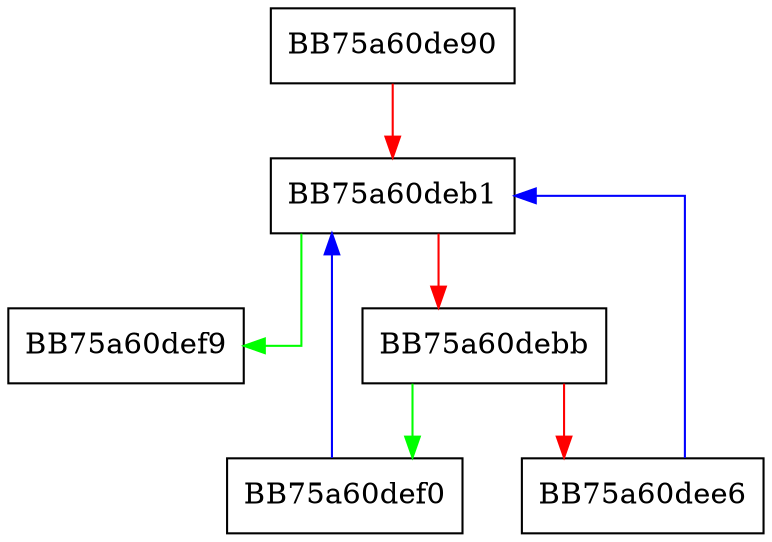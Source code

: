 digraph stop {
  node [shape="box"];
  graph [splines=ortho];
  BB75a60de90 -> BB75a60deb1 [color="red"];
  BB75a60deb1 -> BB75a60def9 [color="green"];
  BB75a60deb1 -> BB75a60debb [color="red"];
  BB75a60debb -> BB75a60def0 [color="green"];
  BB75a60debb -> BB75a60dee6 [color="red"];
  BB75a60dee6 -> BB75a60deb1 [color="blue"];
  BB75a60def0 -> BB75a60deb1 [color="blue"];
}